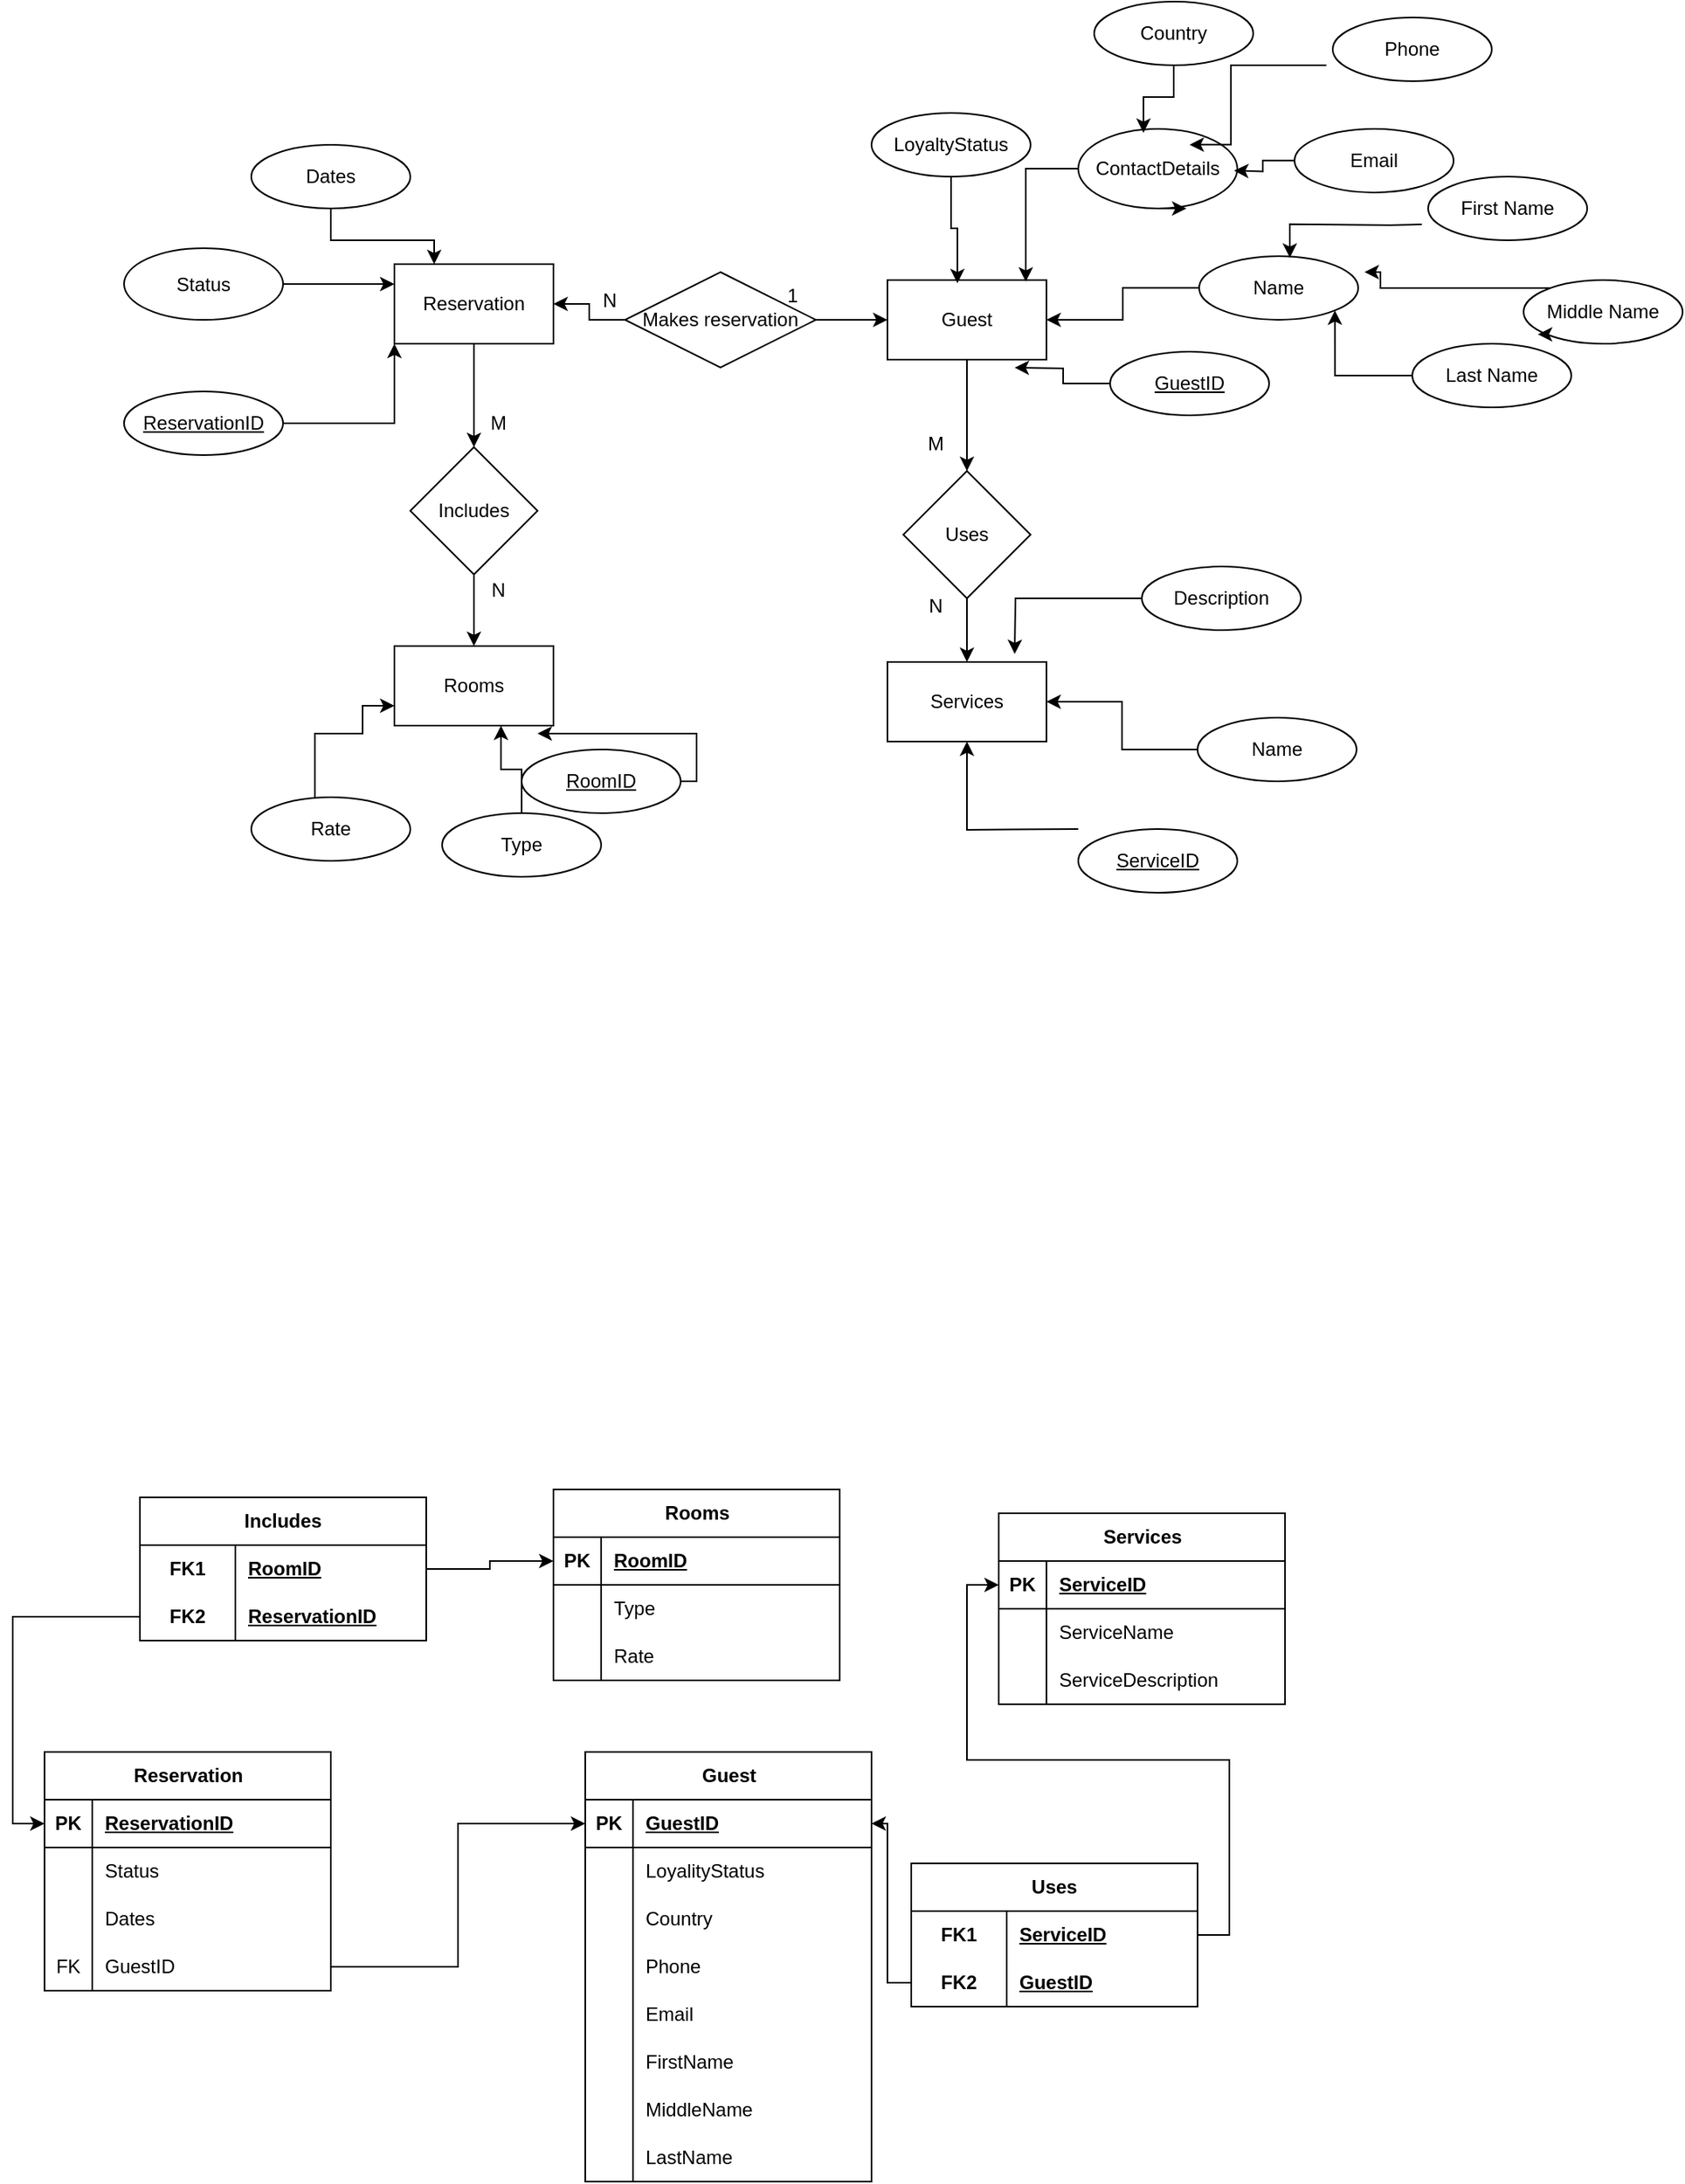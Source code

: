 <mxfile version="21.7.1" type="github">
  <diagram id="R2lEEEUBdFMjLlhIrx00" name="Page-1">
    <mxGraphModel dx="558" dy="496" grid="1" gridSize="10" guides="1" tooltips="1" connect="1" arrows="1" fold="1" page="0" pageScale="1" pageWidth="850" pageHeight="1100" math="0" shadow="0" extFonts="Permanent Marker^https://fonts.googleapis.com/css?family=Permanent+Marker">
      <root>
        <mxCell id="0" />
        <mxCell id="1" parent="0" />
        <mxCell id="gXxTrSOlqH6xNBDomZQk-94" value="" style="edgeStyle=orthogonalEdgeStyle;rounded=0;orthogonalLoop=1;jettySize=auto;html=1;" parent="1" source="gXxTrSOlqH6xNBDomZQk-76" target="gXxTrSOlqH6xNBDomZQk-93" edge="1">
          <mxGeometry relative="1" as="geometry" />
        </mxCell>
        <mxCell id="gXxTrSOlqH6xNBDomZQk-76" value="Reservation" style="whiteSpace=wrap;html=1;align=center;" parent="1" vertex="1">
          <mxGeometry x="550" y="685" width="100" height="50" as="geometry" />
        </mxCell>
        <mxCell id="gXxTrSOlqH6xNBDomZQk-77" value="Services" style="whiteSpace=wrap;html=1;align=center;" parent="1" vertex="1">
          <mxGeometry x="860" y="935" width="100" height="50" as="geometry" />
        </mxCell>
        <mxCell id="gXxTrSOlqH6xNBDomZQk-89" value="" style="edgeStyle=orthogonalEdgeStyle;rounded=0;orthogonalLoop=1;jettySize=auto;html=1;" parent="1" source="gXxTrSOlqH6xNBDomZQk-78" target="gXxTrSOlqH6xNBDomZQk-88" edge="1">
          <mxGeometry relative="1" as="geometry">
            <Array as="points">
              <mxPoint x="910" y="795" />
              <mxPoint x="910" y="795" />
            </Array>
          </mxGeometry>
        </mxCell>
        <mxCell id="gXxTrSOlqH6xNBDomZQk-78" value="Guest" style="whiteSpace=wrap;html=1;align=center;" parent="1" vertex="1">
          <mxGeometry x="860" y="695" width="100" height="50" as="geometry" />
        </mxCell>
        <mxCell id="gXxTrSOlqH6xNBDomZQk-79" value="Rooms" style="whiteSpace=wrap;html=1;align=center;" parent="1" vertex="1">
          <mxGeometry x="550" y="925" width="100" height="50" as="geometry" />
        </mxCell>
        <mxCell id="gXxTrSOlqH6xNBDomZQk-84" style="edgeStyle=orthogonalEdgeStyle;rounded=0;orthogonalLoop=1;jettySize=auto;html=1;entryX=1;entryY=0.5;entryDx=0;entryDy=0;" parent="1" source="gXxTrSOlqH6xNBDomZQk-81" target="gXxTrSOlqH6xNBDomZQk-76" edge="1">
          <mxGeometry relative="1" as="geometry" />
        </mxCell>
        <mxCell id="gXxTrSOlqH6xNBDomZQk-85" style="edgeStyle=orthogonalEdgeStyle;rounded=0;orthogonalLoop=1;jettySize=auto;html=1;" parent="1" source="gXxTrSOlqH6xNBDomZQk-81" target="gXxTrSOlqH6xNBDomZQk-78" edge="1">
          <mxGeometry relative="1" as="geometry" />
        </mxCell>
        <mxCell id="gXxTrSOlqH6xNBDomZQk-81" value="Makes reservation" style="shape=rhombus;perimeter=rhombusPerimeter;whiteSpace=wrap;html=1;align=center;" parent="1" vertex="1">
          <mxGeometry x="695" y="690" width="120" height="60" as="geometry" />
        </mxCell>
        <mxCell id="gXxTrSOlqH6xNBDomZQk-86" value="N" style="text;html=1;align=center;verticalAlign=middle;resizable=0;points=[];autosize=1;strokeColor=none;fillColor=none;" parent="1" vertex="1">
          <mxGeometry x="670" y="692.5" width="30" height="30" as="geometry" />
        </mxCell>
        <mxCell id="gXxTrSOlqH6xNBDomZQk-87" value="1" style="text;html=1;align=center;verticalAlign=middle;resizable=0;points=[];autosize=1;strokeColor=none;fillColor=none;" parent="1" vertex="1">
          <mxGeometry x="785" y="690" width="30" height="30" as="geometry" />
        </mxCell>
        <mxCell id="gXxTrSOlqH6xNBDomZQk-90" style="edgeStyle=orthogonalEdgeStyle;rounded=0;orthogonalLoop=1;jettySize=auto;html=1;entryX=0.5;entryY=0;entryDx=0;entryDy=0;" parent="1" source="gXxTrSOlqH6xNBDomZQk-88" target="gXxTrSOlqH6xNBDomZQk-77" edge="1">
          <mxGeometry relative="1" as="geometry" />
        </mxCell>
        <mxCell id="gXxTrSOlqH6xNBDomZQk-88" value="Uses" style="rhombus;whiteSpace=wrap;html=1;" parent="1" vertex="1">
          <mxGeometry x="870" y="815" width="80" height="80" as="geometry" />
        </mxCell>
        <mxCell id="gXxTrSOlqH6xNBDomZQk-91" value="M" style="text;html=1;align=center;verticalAlign=middle;resizable=0;points=[];autosize=1;strokeColor=none;fillColor=none;" parent="1" vertex="1">
          <mxGeometry x="875" y="783" width="30" height="30" as="geometry" />
        </mxCell>
        <mxCell id="gXxTrSOlqH6xNBDomZQk-92" value="N" style="text;html=1;align=center;verticalAlign=middle;resizable=0;points=[];autosize=1;strokeColor=none;fillColor=none;" parent="1" vertex="1">
          <mxGeometry x="875" y="885" width="30" height="30" as="geometry" />
        </mxCell>
        <mxCell id="gXxTrSOlqH6xNBDomZQk-95" value="" style="edgeStyle=orthogonalEdgeStyle;rounded=0;orthogonalLoop=1;jettySize=auto;html=1;" parent="1" source="gXxTrSOlqH6xNBDomZQk-93" target="gXxTrSOlqH6xNBDomZQk-79" edge="1">
          <mxGeometry relative="1" as="geometry" />
        </mxCell>
        <mxCell id="gXxTrSOlqH6xNBDomZQk-93" value="Includes" style="rhombus;whiteSpace=wrap;html=1;" parent="1" vertex="1">
          <mxGeometry x="560" y="800" width="80" height="80" as="geometry" />
        </mxCell>
        <mxCell id="gXxTrSOlqH6xNBDomZQk-96" value="M" style="text;html=1;align=center;verticalAlign=middle;resizable=0;points=[];autosize=1;strokeColor=none;fillColor=none;" parent="1" vertex="1">
          <mxGeometry x="600" y="770" width="30" height="30" as="geometry" />
        </mxCell>
        <mxCell id="gXxTrSOlqH6xNBDomZQk-97" value="N" style="text;html=1;align=center;verticalAlign=middle;resizable=0;points=[];autosize=1;strokeColor=none;fillColor=none;" parent="1" vertex="1">
          <mxGeometry x="600" y="875" width="30" height="30" as="geometry" />
        </mxCell>
        <mxCell id="gXxTrSOlqH6xNBDomZQk-100" style="edgeStyle=orthogonalEdgeStyle;rounded=0;orthogonalLoop=1;jettySize=auto;html=1;entryX=0;entryY=0.25;entryDx=0;entryDy=0;" parent="1" source="gXxTrSOlqH6xNBDomZQk-98" target="gXxTrSOlqH6xNBDomZQk-76" edge="1">
          <mxGeometry relative="1" as="geometry" />
        </mxCell>
        <mxCell id="gXxTrSOlqH6xNBDomZQk-98" value="Status" style="ellipse;whiteSpace=wrap;html=1;align=center;" parent="1" vertex="1">
          <mxGeometry x="380" y="675" width="100" height="45" as="geometry" />
        </mxCell>
        <mxCell id="gXxTrSOlqH6xNBDomZQk-101" style="edgeStyle=orthogonalEdgeStyle;rounded=0;orthogonalLoop=1;jettySize=auto;html=1;entryX=0.25;entryY=0;entryDx=0;entryDy=0;" parent="1" source="gXxTrSOlqH6xNBDomZQk-99" target="gXxTrSOlqH6xNBDomZQk-76" edge="1">
          <mxGeometry relative="1" as="geometry" />
        </mxCell>
        <mxCell id="gXxTrSOlqH6xNBDomZQk-99" value="Dates" style="ellipse;whiteSpace=wrap;html=1;align=center;" parent="1" vertex="1">
          <mxGeometry x="460" y="610" width="100" height="40" as="geometry" />
        </mxCell>
        <mxCell id="gXxTrSOlqH6xNBDomZQk-103" style="edgeStyle=orthogonalEdgeStyle;rounded=0;orthogonalLoop=1;jettySize=auto;html=1;entryX=0;entryY=1;entryDx=0;entryDy=0;" parent="1" source="gXxTrSOlqH6xNBDomZQk-102" target="gXxTrSOlqH6xNBDomZQk-76" edge="1">
          <mxGeometry relative="1" as="geometry" />
        </mxCell>
        <mxCell id="gXxTrSOlqH6xNBDomZQk-102" value="ReservationID" style="ellipse;whiteSpace=wrap;html=1;align=center;fontStyle=4;" parent="1" vertex="1">
          <mxGeometry x="380" y="765" width="100" height="40" as="geometry" />
        </mxCell>
        <mxCell id="gXxTrSOlqH6xNBDomZQk-107" style="edgeStyle=orthogonalEdgeStyle;rounded=0;orthogonalLoop=1;jettySize=auto;html=1;" parent="1" source="gXxTrSOlqH6xNBDomZQk-104" edge="1">
          <mxGeometry relative="1" as="geometry">
            <mxPoint x="940" y="930" as="targetPoint" />
          </mxGeometry>
        </mxCell>
        <mxCell id="gXxTrSOlqH6xNBDomZQk-104" value="Description" style="ellipse;whiteSpace=wrap;html=1;align=center;" parent="1" vertex="1">
          <mxGeometry x="1020" y="875" width="100" height="40" as="geometry" />
        </mxCell>
        <mxCell id="gXxTrSOlqH6xNBDomZQk-108" style="edgeStyle=orthogonalEdgeStyle;rounded=0;orthogonalLoop=1;jettySize=auto;html=1;entryX=1;entryY=0.5;entryDx=0;entryDy=0;" parent="1" source="gXxTrSOlqH6xNBDomZQk-105" target="gXxTrSOlqH6xNBDomZQk-77" edge="1">
          <mxGeometry relative="1" as="geometry" />
        </mxCell>
        <mxCell id="gXxTrSOlqH6xNBDomZQk-105" value="Name" style="ellipse;whiteSpace=wrap;html=1;align=center;" parent="1" vertex="1">
          <mxGeometry x="1055" y="970" width="100" height="40" as="geometry" />
        </mxCell>
        <mxCell id="gXxTrSOlqH6xNBDomZQk-109" style="edgeStyle=orthogonalEdgeStyle;rounded=0;orthogonalLoop=1;jettySize=auto;html=1;entryX=0.5;entryY=1;entryDx=0;entryDy=0;" parent="1" target="gXxTrSOlqH6xNBDomZQk-77" edge="1">
          <mxGeometry relative="1" as="geometry">
            <mxPoint x="980.0" y="1040" as="sourcePoint" />
          </mxGeometry>
        </mxCell>
        <mxCell id="gXxTrSOlqH6xNBDomZQk-106" value="ServiceID" style="ellipse;whiteSpace=wrap;html=1;align=center;fontStyle=4;" parent="1" vertex="1">
          <mxGeometry x="980" y="1040" width="100" height="40" as="geometry" />
        </mxCell>
        <mxCell id="gXxTrSOlqH6xNBDomZQk-127" style="edgeStyle=orthogonalEdgeStyle;rounded=0;orthogonalLoop=1;jettySize=auto;html=1;entryX=0.87;entryY=0.02;entryDx=0;entryDy=0;entryPerimeter=0;" parent="1" source="gXxTrSOlqH6xNBDomZQk-110" target="gXxTrSOlqH6xNBDomZQk-78" edge="1">
          <mxGeometry relative="1" as="geometry" />
        </mxCell>
        <mxCell id="gXxTrSOlqH6xNBDomZQk-110" value="ContactDetails" style="ellipse;whiteSpace=wrap;html=1;align=center;" parent="1" vertex="1">
          <mxGeometry x="980" y="600" width="100" height="50" as="geometry" />
        </mxCell>
        <mxCell id="gXxTrSOlqH6xNBDomZQk-130" style="edgeStyle=orthogonalEdgeStyle;rounded=0;orthogonalLoop=1;jettySize=auto;html=1;entryX=1;entryY=0.5;entryDx=0;entryDy=0;" parent="1" source="gXxTrSOlqH6xNBDomZQk-111" target="gXxTrSOlqH6xNBDomZQk-78" edge="1">
          <mxGeometry relative="1" as="geometry" />
        </mxCell>
        <mxCell id="gXxTrSOlqH6xNBDomZQk-111" value="Name" style="ellipse;whiteSpace=wrap;html=1;align=center;" parent="1" vertex="1">
          <mxGeometry x="1056" y="679.94" width="100" height="40" as="geometry" />
        </mxCell>
        <mxCell id="gXxTrSOlqH6xNBDomZQk-128" style="edgeStyle=orthogonalEdgeStyle;rounded=0;orthogonalLoop=1;jettySize=auto;html=1;entryX=0.44;entryY=0.04;entryDx=0;entryDy=0;entryPerimeter=0;" parent="1" source="gXxTrSOlqH6xNBDomZQk-112" target="gXxTrSOlqH6xNBDomZQk-78" edge="1">
          <mxGeometry relative="1" as="geometry" />
        </mxCell>
        <mxCell id="gXxTrSOlqH6xNBDomZQk-112" value="LoyaltyStatus" style="ellipse;whiteSpace=wrap;html=1;align=center;" parent="1" vertex="1">
          <mxGeometry x="850" y="590" width="100" height="40" as="geometry" />
        </mxCell>
        <mxCell id="gXxTrSOlqH6xNBDomZQk-129" style="edgeStyle=orthogonalEdgeStyle;rounded=0;orthogonalLoop=1;jettySize=auto;html=1;" parent="1" source="gXxTrSOlqH6xNBDomZQk-113" edge="1">
          <mxGeometry relative="1" as="geometry">
            <mxPoint x="940" y="750" as="targetPoint" />
          </mxGeometry>
        </mxCell>
        <mxCell id="gXxTrSOlqH6xNBDomZQk-113" value="GuestID" style="ellipse;whiteSpace=wrap;html=1;align=center;fontStyle=4;" parent="1" vertex="1">
          <mxGeometry x="1000" y="740" width="100" height="40" as="geometry" />
        </mxCell>
        <mxCell id="gXxTrSOlqH6xNBDomZQk-120" style="edgeStyle=orthogonalEdgeStyle;rounded=0;orthogonalLoop=1;jettySize=auto;html=1;entryX=1;entryY=1;entryDx=0;entryDy=0;" parent="1" source="gXxTrSOlqH6xNBDomZQk-114" target="gXxTrSOlqH6xNBDomZQk-111" edge="1">
          <mxGeometry relative="1" as="geometry" />
        </mxCell>
        <mxCell id="gXxTrSOlqH6xNBDomZQk-114" value="Last Name" style="ellipse;whiteSpace=wrap;html=1;align=center;" parent="1" vertex="1">
          <mxGeometry x="1190" y="735" width="100" height="40" as="geometry" />
        </mxCell>
        <mxCell id="gXxTrSOlqH6xNBDomZQk-119" style="edgeStyle=orthogonalEdgeStyle;rounded=0;orthogonalLoop=1;jettySize=auto;html=1;" parent="1" source="gXxTrSOlqH6xNBDomZQk-115" edge="1">
          <mxGeometry relative="1" as="geometry">
            <mxPoint x="1160" y="690" as="targetPoint" />
            <Array as="points">
              <mxPoint x="1240" y="700" />
              <mxPoint x="1170" y="700" />
              <mxPoint x="1170" y="691" />
            </Array>
          </mxGeometry>
        </mxCell>
        <mxCell id="gXxTrSOlqH6xNBDomZQk-115" value="Middle Name" style="ellipse;whiteSpace=wrap;html=1;align=center;" parent="1" vertex="1">
          <mxGeometry x="1260" y="695" width="100" height="40" as="geometry" />
        </mxCell>
        <mxCell id="gXxTrSOlqH6xNBDomZQk-117" style="edgeStyle=orthogonalEdgeStyle;rounded=0;orthogonalLoop=1;jettySize=auto;html=1;entryX=0.57;entryY=0.025;entryDx=0;entryDy=0;entryPerimeter=0;" parent="1" target="gXxTrSOlqH6xNBDomZQk-111" edge="1">
          <mxGeometry relative="1" as="geometry">
            <mxPoint x="1196.0" y="659.999" as="sourcePoint" />
          </mxGeometry>
        </mxCell>
        <mxCell id="gXxTrSOlqH6xNBDomZQk-116" value="First Name" style="ellipse;whiteSpace=wrap;html=1;align=center;" parent="1" vertex="1">
          <mxGeometry x="1200" y="630" width="100" height="40" as="geometry" />
        </mxCell>
        <mxCell id="gXxTrSOlqH6xNBDomZQk-118" style="edgeStyle=orthogonalEdgeStyle;rounded=0;orthogonalLoop=1;jettySize=auto;html=1;exitX=0;exitY=1;exitDx=0;exitDy=0;entryX=0.09;entryY=0.875;entryDx=0;entryDy=0;entryPerimeter=0;" parent="1" source="gXxTrSOlqH6xNBDomZQk-115" target="gXxTrSOlqH6xNBDomZQk-115" edge="1">
          <mxGeometry relative="1" as="geometry" />
        </mxCell>
        <mxCell id="gXxTrSOlqH6xNBDomZQk-125" style="edgeStyle=orthogonalEdgeStyle;rounded=0;orthogonalLoop=1;jettySize=auto;html=1;entryX=1.02;entryY=0.325;entryDx=0;entryDy=0;entryPerimeter=0;" parent="1" source="gXxTrSOlqH6xNBDomZQk-121" edge="1">
          <mxGeometry relative="1" as="geometry">
            <mxPoint x="1078.0" y="626.19" as="targetPoint" />
          </mxGeometry>
        </mxCell>
        <mxCell id="gXxTrSOlqH6xNBDomZQk-121" value="Email" style="ellipse;whiteSpace=wrap;html=1;align=center;" parent="1" vertex="1">
          <mxGeometry x="1116" y="599.94" width="100" height="40" as="geometry" />
        </mxCell>
        <mxCell id="gXxTrSOlqH6xNBDomZQk-124" style="edgeStyle=orthogonalEdgeStyle;rounded=0;orthogonalLoop=1;jettySize=auto;html=1;entryX=0.41;entryY=0.05;entryDx=0;entryDy=0;entryPerimeter=0;" parent="1" source="gXxTrSOlqH6xNBDomZQk-122" target="gXxTrSOlqH6xNBDomZQk-110" edge="1">
          <mxGeometry relative="1" as="geometry" />
        </mxCell>
        <mxCell id="gXxTrSOlqH6xNBDomZQk-122" value="Country" style="ellipse;whiteSpace=wrap;html=1;align=center;" parent="1" vertex="1">
          <mxGeometry x="990" y="520" width="100" height="40" as="geometry" />
        </mxCell>
        <mxCell id="gXxTrSOlqH6xNBDomZQk-126" style="edgeStyle=orthogonalEdgeStyle;rounded=0;orthogonalLoop=1;jettySize=auto;html=1;entryX=0.74;entryY=0;entryDx=0;entryDy=0;entryPerimeter=0;" parent="1" edge="1">
          <mxGeometry relative="1" as="geometry">
            <mxPoint x="1136.0" y="559.999" as="sourcePoint" />
            <mxPoint x="1050" y="609.94" as="targetPoint" />
            <Array as="points">
              <mxPoint x="1076" y="559.94" />
              <mxPoint x="1076" y="609.94" />
            </Array>
          </mxGeometry>
        </mxCell>
        <mxCell id="gXxTrSOlqH6xNBDomZQk-123" value="Phone" style="ellipse;whiteSpace=wrap;html=1;align=center;" parent="1" vertex="1">
          <mxGeometry x="1140" y="530" width="100" height="40" as="geometry" />
        </mxCell>
        <mxCell id="gXxTrSOlqH6xNBDomZQk-132" style="edgeStyle=orthogonalEdgeStyle;rounded=0;orthogonalLoop=1;jettySize=auto;html=1;exitX=0.5;exitY=1;exitDx=0;exitDy=0;entryX=0.68;entryY=1;entryDx=0;entryDy=0;entryPerimeter=0;" parent="1" source="gXxTrSOlqH6xNBDomZQk-110" target="gXxTrSOlqH6xNBDomZQk-110" edge="1">
          <mxGeometry relative="1" as="geometry" />
        </mxCell>
        <mxCell id="gXxTrSOlqH6xNBDomZQk-137" style="edgeStyle=orthogonalEdgeStyle;rounded=0;orthogonalLoop=1;jettySize=auto;html=1;entryX=0.67;entryY=1;entryDx=0;entryDy=0;entryPerimeter=0;" parent="1" source="gXxTrSOlqH6xNBDomZQk-133" target="gXxTrSOlqH6xNBDomZQk-79" edge="1">
          <mxGeometry relative="1" as="geometry" />
        </mxCell>
        <mxCell id="gXxTrSOlqH6xNBDomZQk-133" value="Type" style="ellipse;whiteSpace=wrap;html=1;align=center;" parent="1" vertex="1">
          <mxGeometry x="580" y="1030" width="100" height="40" as="geometry" />
        </mxCell>
        <mxCell id="gXxTrSOlqH6xNBDomZQk-138" style="edgeStyle=orthogonalEdgeStyle;rounded=0;orthogonalLoop=1;jettySize=auto;html=1;entryX=0;entryY=0.75;entryDx=0;entryDy=0;" parent="1" source="gXxTrSOlqH6xNBDomZQk-134" target="gXxTrSOlqH6xNBDomZQk-79" edge="1">
          <mxGeometry relative="1" as="geometry">
            <Array as="points">
              <mxPoint x="500" y="980" />
              <mxPoint x="530" y="980" />
              <mxPoint x="530" y="963" />
            </Array>
          </mxGeometry>
        </mxCell>
        <mxCell id="gXxTrSOlqH6xNBDomZQk-134" value="Rate" style="ellipse;whiteSpace=wrap;html=1;align=center;" parent="1" vertex="1">
          <mxGeometry x="460" y="1020" width="100" height="40" as="geometry" />
        </mxCell>
        <mxCell id="gXxTrSOlqH6xNBDomZQk-136" style="edgeStyle=orthogonalEdgeStyle;rounded=0;orthogonalLoop=1;jettySize=auto;html=1;entryX=0.9;entryY=1.1;entryDx=0;entryDy=0;entryPerimeter=0;" parent="1" source="gXxTrSOlqH6xNBDomZQk-135" target="gXxTrSOlqH6xNBDomZQk-79" edge="1">
          <mxGeometry relative="1" as="geometry">
            <Array as="points">
              <mxPoint x="740" y="980" />
            </Array>
          </mxGeometry>
        </mxCell>
        <mxCell id="gXxTrSOlqH6xNBDomZQk-135" value="RoomID" style="ellipse;whiteSpace=wrap;html=1;align=center;fontStyle=4;" parent="1" vertex="1">
          <mxGeometry x="630" y="990" width="100" height="40" as="geometry" />
        </mxCell>
        <mxCell id="-_Wv3x6lIX4xmRVzQLZG-1" value="Reservation" style="shape=table;startSize=30;container=1;collapsible=1;childLayout=tableLayout;fixedRows=1;rowLines=0;fontStyle=1;align=center;resizeLast=1;html=1;" vertex="1" parent="1">
          <mxGeometry x="330" y="1620" width="180" height="150" as="geometry" />
        </mxCell>
        <mxCell id="-_Wv3x6lIX4xmRVzQLZG-2" value="" style="shape=tableRow;horizontal=0;startSize=0;swimlaneHead=0;swimlaneBody=0;fillColor=none;collapsible=0;dropTarget=0;points=[[0,0.5],[1,0.5]];portConstraint=eastwest;top=0;left=0;right=0;bottom=1;" vertex="1" parent="-_Wv3x6lIX4xmRVzQLZG-1">
          <mxGeometry y="30" width="180" height="30" as="geometry" />
        </mxCell>
        <mxCell id="-_Wv3x6lIX4xmRVzQLZG-3" value="PK" style="shape=partialRectangle;connectable=0;fillColor=none;top=0;left=0;bottom=0;right=0;fontStyle=1;overflow=hidden;whiteSpace=wrap;html=1;" vertex="1" parent="-_Wv3x6lIX4xmRVzQLZG-2">
          <mxGeometry width="30" height="30" as="geometry">
            <mxRectangle width="30" height="30" as="alternateBounds" />
          </mxGeometry>
        </mxCell>
        <mxCell id="-_Wv3x6lIX4xmRVzQLZG-4" value="ReservationID" style="shape=partialRectangle;connectable=0;fillColor=none;top=0;left=0;bottom=0;right=0;align=left;spacingLeft=6;fontStyle=5;overflow=hidden;whiteSpace=wrap;html=1;" vertex="1" parent="-_Wv3x6lIX4xmRVzQLZG-2">
          <mxGeometry x="30" width="150" height="30" as="geometry">
            <mxRectangle width="150" height="30" as="alternateBounds" />
          </mxGeometry>
        </mxCell>
        <mxCell id="-_Wv3x6lIX4xmRVzQLZG-5" value="" style="shape=tableRow;horizontal=0;startSize=0;swimlaneHead=0;swimlaneBody=0;fillColor=none;collapsible=0;dropTarget=0;points=[[0,0.5],[1,0.5]];portConstraint=eastwest;top=0;left=0;right=0;bottom=0;" vertex="1" parent="-_Wv3x6lIX4xmRVzQLZG-1">
          <mxGeometry y="60" width="180" height="30" as="geometry" />
        </mxCell>
        <mxCell id="-_Wv3x6lIX4xmRVzQLZG-6" value="" style="shape=partialRectangle;connectable=0;fillColor=none;top=0;left=0;bottom=0;right=0;editable=1;overflow=hidden;whiteSpace=wrap;html=1;" vertex="1" parent="-_Wv3x6lIX4xmRVzQLZG-5">
          <mxGeometry width="30" height="30" as="geometry">
            <mxRectangle width="30" height="30" as="alternateBounds" />
          </mxGeometry>
        </mxCell>
        <mxCell id="-_Wv3x6lIX4xmRVzQLZG-7" value="Status" style="shape=partialRectangle;connectable=0;fillColor=none;top=0;left=0;bottom=0;right=0;align=left;spacingLeft=6;overflow=hidden;whiteSpace=wrap;html=1;" vertex="1" parent="-_Wv3x6lIX4xmRVzQLZG-5">
          <mxGeometry x="30" width="150" height="30" as="geometry">
            <mxRectangle width="150" height="30" as="alternateBounds" />
          </mxGeometry>
        </mxCell>
        <mxCell id="-_Wv3x6lIX4xmRVzQLZG-8" value="" style="shape=tableRow;horizontal=0;startSize=0;swimlaneHead=0;swimlaneBody=0;fillColor=none;collapsible=0;dropTarget=0;points=[[0,0.5],[1,0.5]];portConstraint=eastwest;top=0;left=0;right=0;bottom=0;" vertex="1" parent="-_Wv3x6lIX4xmRVzQLZG-1">
          <mxGeometry y="90" width="180" height="30" as="geometry" />
        </mxCell>
        <mxCell id="-_Wv3x6lIX4xmRVzQLZG-9" value="" style="shape=partialRectangle;connectable=0;fillColor=none;top=0;left=0;bottom=0;right=0;editable=1;overflow=hidden;whiteSpace=wrap;html=1;" vertex="1" parent="-_Wv3x6lIX4xmRVzQLZG-8">
          <mxGeometry width="30" height="30" as="geometry">
            <mxRectangle width="30" height="30" as="alternateBounds" />
          </mxGeometry>
        </mxCell>
        <mxCell id="-_Wv3x6lIX4xmRVzQLZG-10" value="Dates" style="shape=partialRectangle;connectable=0;fillColor=none;top=0;left=0;bottom=0;right=0;align=left;spacingLeft=6;overflow=hidden;whiteSpace=wrap;html=1;" vertex="1" parent="-_Wv3x6lIX4xmRVzQLZG-8">
          <mxGeometry x="30" width="150" height="30" as="geometry">
            <mxRectangle width="150" height="30" as="alternateBounds" />
          </mxGeometry>
        </mxCell>
        <mxCell id="-_Wv3x6lIX4xmRVzQLZG-91" value="" style="shape=tableRow;horizontal=0;startSize=0;swimlaneHead=0;swimlaneBody=0;fillColor=none;collapsible=0;dropTarget=0;points=[[0,0.5],[1,0.5]];portConstraint=eastwest;top=0;left=0;right=0;bottom=0;" vertex="1" parent="-_Wv3x6lIX4xmRVzQLZG-1">
          <mxGeometry y="120" width="180" height="30" as="geometry" />
        </mxCell>
        <mxCell id="-_Wv3x6lIX4xmRVzQLZG-92" value="FK" style="shape=partialRectangle;connectable=0;fillColor=none;top=0;left=0;bottom=0;right=0;editable=1;overflow=hidden;whiteSpace=wrap;html=1;" vertex="1" parent="-_Wv3x6lIX4xmRVzQLZG-91">
          <mxGeometry width="30" height="30" as="geometry">
            <mxRectangle width="30" height="30" as="alternateBounds" />
          </mxGeometry>
        </mxCell>
        <mxCell id="-_Wv3x6lIX4xmRVzQLZG-93" value="GuestID" style="shape=partialRectangle;connectable=0;fillColor=none;top=0;left=0;bottom=0;right=0;align=left;spacingLeft=6;overflow=hidden;whiteSpace=wrap;html=1;" vertex="1" parent="-_Wv3x6lIX4xmRVzQLZG-91">
          <mxGeometry x="30" width="150" height="30" as="geometry">
            <mxRectangle width="150" height="30" as="alternateBounds" />
          </mxGeometry>
        </mxCell>
        <mxCell id="-_Wv3x6lIX4xmRVzQLZG-14" value="Rooms" style="shape=table;startSize=30;container=1;collapsible=1;childLayout=tableLayout;fixedRows=1;rowLines=0;fontStyle=1;align=center;resizeLast=1;html=1;" vertex="1" parent="1">
          <mxGeometry x="650" y="1455" width="180" height="120" as="geometry" />
        </mxCell>
        <mxCell id="-_Wv3x6lIX4xmRVzQLZG-15" value="" style="shape=tableRow;horizontal=0;startSize=0;swimlaneHead=0;swimlaneBody=0;fillColor=none;collapsible=0;dropTarget=0;points=[[0,0.5],[1,0.5]];portConstraint=eastwest;top=0;left=0;right=0;bottom=1;" vertex="1" parent="-_Wv3x6lIX4xmRVzQLZG-14">
          <mxGeometry y="30" width="180" height="30" as="geometry" />
        </mxCell>
        <mxCell id="-_Wv3x6lIX4xmRVzQLZG-16" value="PK" style="shape=partialRectangle;connectable=0;fillColor=none;top=0;left=0;bottom=0;right=0;fontStyle=1;overflow=hidden;whiteSpace=wrap;html=1;" vertex="1" parent="-_Wv3x6lIX4xmRVzQLZG-15">
          <mxGeometry width="30" height="30" as="geometry">
            <mxRectangle width="30" height="30" as="alternateBounds" />
          </mxGeometry>
        </mxCell>
        <mxCell id="-_Wv3x6lIX4xmRVzQLZG-17" value="RoomID" style="shape=partialRectangle;connectable=0;fillColor=none;top=0;left=0;bottom=0;right=0;align=left;spacingLeft=6;fontStyle=5;overflow=hidden;whiteSpace=wrap;html=1;" vertex="1" parent="-_Wv3x6lIX4xmRVzQLZG-15">
          <mxGeometry x="30" width="150" height="30" as="geometry">
            <mxRectangle width="150" height="30" as="alternateBounds" />
          </mxGeometry>
        </mxCell>
        <mxCell id="-_Wv3x6lIX4xmRVzQLZG-18" value="" style="shape=tableRow;horizontal=0;startSize=0;swimlaneHead=0;swimlaneBody=0;fillColor=none;collapsible=0;dropTarget=0;points=[[0,0.5],[1,0.5]];portConstraint=eastwest;top=0;left=0;right=0;bottom=0;" vertex="1" parent="-_Wv3x6lIX4xmRVzQLZG-14">
          <mxGeometry y="60" width="180" height="30" as="geometry" />
        </mxCell>
        <mxCell id="-_Wv3x6lIX4xmRVzQLZG-19" value="" style="shape=partialRectangle;connectable=0;fillColor=none;top=0;left=0;bottom=0;right=0;editable=1;overflow=hidden;whiteSpace=wrap;html=1;" vertex="1" parent="-_Wv3x6lIX4xmRVzQLZG-18">
          <mxGeometry width="30" height="30" as="geometry">
            <mxRectangle width="30" height="30" as="alternateBounds" />
          </mxGeometry>
        </mxCell>
        <mxCell id="-_Wv3x6lIX4xmRVzQLZG-20" value="Type" style="shape=partialRectangle;connectable=0;fillColor=none;top=0;left=0;bottom=0;right=0;align=left;spacingLeft=6;overflow=hidden;whiteSpace=wrap;html=1;" vertex="1" parent="-_Wv3x6lIX4xmRVzQLZG-18">
          <mxGeometry x="30" width="150" height="30" as="geometry">
            <mxRectangle width="150" height="30" as="alternateBounds" />
          </mxGeometry>
        </mxCell>
        <mxCell id="-_Wv3x6lIX4xmRVzQLZG-21" value="" style="shape=tableRow;horizontal=0;startSize=0;swimlaneHead=0;swimlaneBody=0;fillColor=none;collapsible=0;dropTarget=0;points=[[0,0.5],[1,0.5]];portConstraint=eastwest;top=0;left=0;right=0;bottom=0;" vertex="1" parent="-_Wv3x6lIX4xmRVzQLZG-14">
          <mxGeometry y="90" width="180" height="30" as="geometry" />
        </mxCell>
        <mxCell id="-_Wv3x6lIX4xmRVzQLZG-22" value="" style="shape=partialRectangle;connectable=0;fillColor=none;top=0;left=0;bottom=0;right=0;editable=1;overflow=hidden;whiteSpace=wrap;html=1;" vertex="1" parent="-_Wv3x6lIX4xmRVzQLZG-21">
          <mxGeometry width="30" height="30" as="geometry">
            <mxRectangle width="30" height="30" as="alternateBounds" />
          </mxGeometry>
        </mxCell>
        <mxCell id="-_Wv3x6lIX4xmRVzQLZG-23" value="Rate" style="shape=partialRectangle;connectable=0;fillColor=none;top=0;left=0;bottom=0;right=0;align=left;spacingLeft=6;overflow=hidden;whiteSpace=wrap;html=1;" vertex="1" parent="-_Wv3x6lIX4xmRVzQLZG-21">
          <mxGeometry x="30" width="150" height="30" as="geometry">
            <mxRectangle width="150" height="30" as="alternateBounds" />
          </mxGeometry>
        </mxCell>
        <mxCell id="-_Wv3x6lIX4xmRVzQLZG-27" value="Guest" style="shape=table;startSize=30;container=1;collapsible=1;childLayout=tableLayout;fixedRows=1;rowLines=0;fontStyle=1;align=center;resizeLast=1;html=1;" vertex="1" parent="1">
          <mxGeometry x="670" y="1620" width="180" height="270" as="geometry" />
        </mxCell>
        <mxCell id="-_Wv3x6lIX4xmRVzQLZG-28" value="" style="shape=tableRow;horizontal=0;startSize=0;swimlaneHead=0;swimlaneBody=0;fillColor=none;collapsible=0;dropTarget=0;points=[[0,0.5],[1,0.5]];portConstraint=eastwest;top=0;left=0;right=0;bottom=1;" vertex="1" parent="-_Wv3x6lIX4xmRVzQLZG-27">
          <mxGeometry y="30" width="180" height="30" as="geometry" />
        </mxCell>
        <mxCell id="-_Wv3x6lIX4xmRVzQLZG-29" value="PK" style="shape=partialRectangle;connectable=0;fillColor=none;top=0;left=0;bottom=0;right=0;fontStyle=1;overflow=hidden;whiteSpace=wrap;html=1;" vertex="1" parent="-_Wv3x6lIX4xmRVzQLZG-28">
          <mxGeometry width="30" height="30" as="geometry">
            <mxRectangle width="30" height="30" as="alternateBounds" />
          </mxGeometry>
        </mxCell>
        <mxCell id="-_Wv3x6lIX4xmRVzQLZG-30" value="GuestID" style="shape=partialRectangle;connectable=0;fillColor=none;top=0;left=0;bottom=0;right=0;align=left;spacingLeft=6;fontStyle=5;overflow=hidden;whiteSpace=wrap;html=1;" vertex="1" parent="-_Wv3x6lIX4xmRVzQLZG-28">
          <mxGeometry x="30" width="150" height="30" as="geometry">
            <mxRectangle width="150" height="30" as="alternateBounds" />
          </mxGeometry>
        </mxCell>
        <mxCell id="-_Wv3x6lIX4xmRVzQLZG-31" value="" style="shape=tableRow;horizontal=0;startSize=0;swimlaneHead=0;swimlaneBody=0;fillColor=none;collapsible=0;dropTarget=0;points=[[0,0.5],[1,0.5]];portConstraint=eastwest;top=0;left=0;right=0;bottom=0;" vertex="1" parent="-_Wv3x6lIX4xmRVzQLZG-27">
          <mxGeometry y="60" width="180" height="30" as="geometry" />
        </mxCell>
        <mxCell id="-_Wv3x6lIX4xmRVzQLZG-32" value="" style="shape=partialRectangle;connectable=0;fillColor=none;top=0;left=0;bottom=0;right=0;editable=1;overflow=hidden;whiteSpace=wrap;html=1;" vertex="1" parent="-_Wv3x6lIX4xmRVzQLZG-31">
          <mxGeometry width="30" height="30" as="geometry">
            <mxRectangle width="30" height="30" as="alternateBounds" />
          </mxGeometry>
        </mxCell>
        <mxCell id="-_Wv3x6lIX4xmRVzQLZG-33" value="LoyalityStatus" style="shape=partialRectangle;connectable=0;fillColor=none;top=0;left=0;bottom=0;right=0;align=left;spacingLeft=6;overflow=hidden;whiteSpace=wrap;html=1;" vertex="1" parent="-_Wv3x6lIX4xmRVzQLZG-31">
          <mxGeometry x="30" width="150" height="30" as="geometry">
            <mxRectangle width="150" height="30" as="alternateBounds" />
          </mxGeometry>
        </mxCell>
        <mxCell id="-_Wv3x6lIX4xmRVzQLZG-34" value="" style="shape=tableRow;horizontal=0;startSize=0;swimlaneHead=0;swimlaneBody=0;fillColor=none;collapsible=0;dropTarget=0;points=[[0,0.5],[1,0.5]];portConstraint=eastwest;top=0;left=0;right=0;bottom=0;" vertex="1" parent="-_Wv3x6lIX4xmRVzQLZG-27">
          <mxGeometry y="90" width="180" height="30" as="geometry" />
        </mxCell>
        <mxCell id="-_Wv3x6lIX4xmRVzQLZG-35" value="" style="shape=partialRectangle;connectable=0;fillColor=none;top=0;left=0;bottom=0;right=0;editable=1;overflow=hidden;whiteSpace=wrap;html=1;" vertex="1" parent="-_Wv3x6lIX4xmRVzQLZG-34">
          <mxGeometry width="30" height="30" as="geometry">
            <mxRectangle width="30" height="30" as="alternateBounds" />
          </mxGeometry>
        </mxCell>
        <mxCell id="-_Wv3x6lIX4xmRVzQLZG-36" value="Country" style="shape=partialRectangle;connectable=0;fillColor=none;top=0;left=0;bottom=0;right=0;align=left;spacingLeft=6;overflow=hidden;whiteSpace=wrap;html=1;" vertex="1" parent="-_Wv3x6lIX4xmRVzQLZG-34">
          <mxGeometry x="30" width="150" height="30" as="geometry">
            <mxRectangle width="150" height="30" as="alternateBounds" />
          </mxGeometry>
        </mxCell>
        <mxCell id="-_Wv3x6lIX4xmRVzQLZG-37" value="" style="shape=tableRow;horizontal=0;startSize=0;swimlaneHead=0;swimlaneBody=0;fillColor=none;collapsible=0;dropTarget=0;points=[[0,0.5],[1,0.5]];portConstraint=eastwest;top=0;left=0;right=0;bottom=0;" vertex="1" parent="-_Wv3x6lIX4xmRVzQLZG-27">
          <mxGeometry y="120" width="180" height="30" as="geometry" />
        </mxCell>
        <mxCell id="-_Wv3x6lIX4xmRVzQLZG-38" value="" style="shape=partialRectangle;connectable=0;fillColor=none;top=0;left=0;bottom=0;right=0;editable=1;overflow=hidden;whiteSpace=wrap;html=1;" vertex="1" parent="-_Wv3x6lIX4xmRVzQLZG-37">
          <mxGeometry width="30" height="30" as="geometry">
            <mxRectangle width="30" height="30" as="alternateBounds" />
          </mxGeometry>
        </mxCell>
        <mxCell id="-_Wv3x6lIX4xmRVzQLZG-39" value="Phone" style="shape=partialRectangle;connectable=0;fillColor=none;top=0;left=0;bottom=0;right=0;align=left;spacingLeft=6;overflow=hidden;whiteSpace=wrap;html=1;" vertex="1" parent="-_Wv3x6lIX4xmRVzQLZG-37">
          <mxGeometry x="30" width="150" height="30" as="geometry">
            <mxRectangle width="150" height="30" as="alternateBounds" />
          </mxGeometry>
        </mxCell>
        <mxCell id="-_Wv3x6lIX4xmRVzQLZG-40" value="" style="shape=tableRow;horizontal=0;startSize=0;swimlaneHead=0;swimlaneBody=0;fillColor=none;collapsible=0;dropTarget=0;points=[[0,0.5],[1,0.5]];portConstraint=eastwest;top=0;left=0;right=0;bottom=0;" vertex="1" parent="-_Wv3x6lIX4xmRVzQLZG-27">
          <mxGeometry y="150" width="180" height="30" as="geometry" />
        </mxCell>
        <mxCell id="-_Wv3x6lIX4xmRVzQLZG-41" value="" style="shape=partialRectangle;connectable=0;fillColor=none;top=0;left=0;bottom=0;right=0;editable=1;overflow=hidden;whiteSpace=wrap;html=1;" vertex="1" parent="-_Wv3x6lIX4xmRVzQLZG-40">
          <mxGeometry width="30" height="30" as="geometry">
            <mxRectangle width="30" height="30" as="alternateBounds" />
          </mxGeometry>
        </mxCell>
        <mxCell id="-_Wv3x6lIX4xmRVzQLZG-42" value="Email" style="shape=partialRectangle;connectable=0;fillColor=none;top=0;left=0;bottom=0;right=0;align=left;spacingLeft=6;overflow=hidden;whiteSpace=wrap;html=1;" vertex="1" parent="-_Wv3x6lIX4xmRVzQLZG-40">
          <mxGeometry x="30" width="150" height="30" as="geometry">
            <mxRectangle width="150" height="30" as="alternateBounds" />
          </mxGeometry>
        </mxCell>
        <mxCell id="-_Wv3x6lIX4xmRVzQLZG-43" value="" style="shape=tableRow;horizontal=0;startSize=0;swimlaneHead=0;swimlaneBody=0;fillColor=none;collapsible=0;dropTarget=0;points=[[0,0.5],[1,0.5]];portConstraint=eastwest;top=0;left=0;right=0;bottom=0;" vertex="1" parent="-_Wv3x6lIX4xmRVzQLZG-27">
          <mxGeometry y="180" width="180" height="30" as="geometry" />
        </mxCell>
        <mxCell id="-_Wv3x6lIX4xmRVzQLZG-44" value="" style="shape=partialRectangle;connectable=0;fillColor=none;top=0;left=0;bottom=0;right=0;editable=1;overflow=hidden;whiteSpace=wrap;html=1;" vertex="1" parent="-_Wv3x6lIX4xmRVzQLZG-43">
          <mxGeometry width="30" height="30" as="geometry">
            <mxRectangle width="30" height="30" as="alternateBounds" />
          </mxGeometry>
        </mxCell>
        <mxCell id="-_Wv3x6lIX4xmRVzQLZG-45" value="FirstName" style="shape=partialRectangle;connectable=0;fillColor=none;top=0;left=0;bottom=0;right=0;align=left;spacingLeft=6;overflow=hidden;whiteSpace=wrap;html=1;" vertex="1" parent="-_Wv3x6lIX4xmRVzQLZG-43">
          <mxGeometry x="30" width="150" height="30" as="geometry">
            <mxRectangle width="150" height="30" as="alternateBounds" />
          </mxGeometry>
        </mxCell>
        <mxCell id="-_Wv3x6lIX4xmRVzQLZG-46" value="" style="shape=tableRow;horizontal=0;startSize=0;swimlaneHead=0;swimlaneBody=0;fillColor=none;collapsible=0;dropTarget=0;points=[[0,0.5],[1,0.5]];portConstraint=eastwest;top=0;left=0;right=0;bottom=0;" vertex="1" parent="-_Wv3x6lIX4xmRVzQLZG-27">
          <mxGeometry y="210" width="180" height="30" as="geometry" />
        </mxCell>
        <mxCell id="-_Wv3x6lIX4xmRVzQLZG-47" value="" style="shape=partialRectangle;connectable=0;fillColor=none;top=0;left=0;bottom=0;right=0;editable=1;overflow=hidden;whiteSpace=wrap;html=1;" vertex="1" parent="-_Wv3x6lIX4xmRVzQLZG-46">
          <mxGeometry width="30" height="30" as="geometry">
            <mxRectangle width="30" height="30" as="alternateBounds" />
          </mxGeometry>
        </mxCell>
        <mxCell id="-_Wv3x6lIX4xmRVzQLZG-48" value="MiddleName" style="shape=partialRectangle;connectable=0;fillColor=none;top=0;left=0;bottom=0;right=0;align=left;spacingLeft=6;overflow=hidden;whiteSpace=wrap;html=1;" vertex="1" parent="-_Wv3x6lIX4xmRVzQLZG-46">
          <mxGeometry x="30" width="150" height="30" as="geometry">
            <mxRectangle width="150" height="30" as="alternateBounds" />
          </mxGeometry>
        </mxCell>
        <mxCell id="-_Wv3x6lIX4xmRVzQLZG-49" value="" style="shape=tableRow;horizontal=0;startSize=0;swimlaneHead=0;swimlaneBody=0;fillColor=none;collapsible=0;dropTarget=0;points=[[0,0.5],[1,0.5]];portConstraint=eastwest;top=0;left=0;right=0;bottom=0;" vertex="1" parent="-_Wv3x6lIX4xmRVzQLZG-27">
          <mxGeometry y="240" width="180" height="30" as="geometry" />
        </mxCell>
        <mxCell id="-_Wv3x6lIX4xmRVzQLZG-50" value="" style="shape=partialRectangle;connectable=0;fillColor=none;top=0;left=0;bottom=0;right=0;editable=1;overflow=hidden;whiteSpace=wrap;html=1;" vertex="1" parent="-_Wv3x6lIX4xmRVzQLZG-49">
          <mxGeometry width="30" height="30" as="geometry">
            <mxRectangle width="30" height="30" as="alternateBounds" />
          </mxGeometry>
        </mxCell>
        <mxCell id="-_Wv3x6lIX4xmRVzQLZG-51" value="LastName" style="shape=partialRectangle;connectable=0;fillColor=none;top=0;left=0;bottom=0;right=0;align=left;spacingLeft=6;overflow=hidden;whiteSpace=wrap;html=1;" vertex="1" parent="-_Wv3x6lIX4xmRVzQLZG-49">
          <mxGeometry x="30" width="150" height="30" as="geometry">
            <mxRectangle width="150" height="30" as="alternateBounds" />
          </mxGeometry>
        </mxCell>
        <mxCell id="-_Wv3x6lIX4xmRVzQLZG-52" value="Services" style="shape=table;startSize=30;container=1;collapsible=1;childLayout=tableLayout;fixedRows=1;rowLines=0;fontStyle=1;align=center;resizeLast=1;html=1;" vertex="1" parent="1">
          <mxGeometry x="930" y="1470" width="180" height="120" as="geometry" />
        </mxCell>
        <mxCell id="-_Wv3x6lIX4xmRVzQLZG-53" value="" style="shape=tableRow;horizontal=0;startSize=0;swimlaneHead=0;swimlaneBody=0;fillColor=none;collapsible=0;dropTarget=0;points=[[0,0.5],[1,0.5]];portConstraint=eastwest;top=0;left=0;right=0;bottom=1;" vertex="1" parent="-_Wv3x6lIX4xmRVzQLZG-52">
          <mxGeometry y="30" width="180" height="30" as="geometry" />
        </mxCell>
        <mxCell id="-_Wv3x6lIX4xmRVzQLZG-54" value="PK" style="shape=partialRectangle;connectable=0;fillColor=none;top=0;left=0;bottom=0;right=0;fontStyle=1;overflow=hidden;whiteSpace=wrap;html=1;" vertex="1" parent="-_Wv3x6lIX4xmRVzQLZG-53">
          <mxGeometry width="30" height="30" as="geometry">
            <mxRectangle width="30" height="30" as="alternateBounds" />
          </mxGeometry>
        </mxCell>
        <mxCell id="-_Wv3x6lIX4xmRVzQLZG-55" value="ServiceID" style="shape=partialRectangle;connectable=0;fillColor=none;top=0;left=0;bottom=0;right=0;align=left;spacingLeft=6;fontStyle=5;overflow=hidden;whiteSpace=wrap;html=1;" vertex="1" parent="-_Wv3x6lIX4xmRVzQLZG-53">
          <mxGeometry x="30" width="150" height="30" as="geometry">
            <mxRectangle width="150" height="30" as="alternateBounds" />
          </mxGeometry>
        </mxCell>
        <mxCell id="-_Wv3x6lIX4xmRVzQLZG-56" value="" style="shape=tableRow;horizontal=0;startSize=0;swimlaneHead=0;swimlaneBody=0;fillColor=none;collapsible=0;dropTarget=0;points=[[0,0.5],[1,0.5]];portConstraint=eastwest;top=0;left=0;right=0;bottom=0;" vertex="1" parent="-_Wv3x6lIX4xmRVzQLZG-52">
          <mxGeometry y="60" width="180" height="30" as="geometry" />
        </mxCell>
        <mxCell id="-_Wv3x6lIX4xmRVzQLZG-57" value="" style="shape=partialRectangle;connectable=0;fillColor=none;top=0;left=0;bottom=0;right=0;editable=1;overflow=hidden;whiteSpace=wrap;html=1;" vertex="1" parent="-_Wv3x6lIX4xmRVzQLZG-56">
          <mxGeometry width="30" height="30" as="geometry">
            <mxRectangle width="30" height="30" as="alternateBounds" />
          </mxGeometry>
        </mxCell>
        <mxCell id="-_Wv3x6lIX4xmRVzQLZG-58" value="ServiceName" style="shape=partialRectangle;connectable=0;fillColor=none;top=0;left=0;bottom=0;right=0;align=left;spacingLeft=6;overflow=hidden;whiteSpace=wrap;html=1;" vertex="1" parent="-_Wv3x6lIX4xmRVzQLZG-56">
          <mxGeometry x="30" width="150" height="30" as="geometry">
            <mxRectangle width="150" height="30" as="alternateBounds" />
          </mxGeometry>
        </mxCell>
        <mxCell id="-_Wv3x6lIX4xmRVzQLZG-59" value="" style="shape=tableRow;horizontal=0;startSize=0;swimlaneHead=0;swimlaneBody=0;fillColor=none;collapsible=0;dropTarget=0;points=[[0,0.5],[1,0.5]];portConstraint=eastwest;top=0;left=0;right=0;bottom=0;" vertex="1" parent="-_Wv3x6lIX4xmRVzQLZG-52">
          <mxGeometry y="90" width="180" height="30" as="geometry" />
        </mxCell>
        <mxCell id="-_Wv3x6lIX4xmRVzQLZG-60" value="" style="shape=partialRectangle;connectable=0;fillColor=none;top=0;left=0;bottom=0;right=0;editable=1;overflow=hidden;whiteSpace=wrap;html=1;" vertex="1" parent="-_Wv3x6lIX4xmRVzQLZG-59">
          <mxGeometry width="30" height="30" as="geometry">
            <mxRectangle width="30" height="30" as="alternateBounds" />
          </mxGeometry>
        </mxCell>
        <mxCell id="-_Wv3x6lIX4xmRVzQLZG-61" value="ServiceDescription" style="shape=partialRectangle;connectable=0;fillColor=none;top=0;left=0;bottom=0;right=0;align=left;spacingLeft=6;overflow=hidden;whiteSpace=wrap;html=1;" vertex="1" parent="-_Wv3x6lIX4xmRVzQLZG-59">
          <mxGeometry x="30" width="150" height="30" as="geometry">
            <mxRectangle width="150" height="30" as="alternateBounds" />
          </mxGeometry>
        </mxCell>
        <mxCell id="-_Wv3x6lIX4xmRVzQLZG-65" value="Includes" style="shape=table;startSize=30;container=1;collapsible=1;childLayout=tableLayout;fixedRows=1;rowLines=0;fontStyle=1;align=center;resizeLast=1;html=1;whiteSpace=wrap;" vertex="1" parent="1">
          <mxGeometry x="390" y="1460" width="180" height="90" as="geometry" />
        </mxCell>
        <mxCell id="-_Wv3x6lIX4xmRVzQLZG-66" value="" style="shape=tableRow;horizontal=0;startSize=0;swimlaneHead=0;swimlaneBody=0;fillColor=none;collapsible=0;dropTarget=0;points=[[0,0.5],[1,0.5]];portConstraint=eastwest;top=0;left=0;right=0;bottom=0;html=1;" vertex="1" parent="-_Wv3x6lIX4xmRVzQLZG-65">
          <mxGeometry y="30" width="180" height="30" as="geometry" />
        </mxCell>
        <mxCell id="-_Wv3x6lIX4xmRVzQLZG-67" value="FK1" style="shape=partialRectangle;connectable=0;fillColor=none;top=0;left=0;bottom=0;right=0;fontStyle=1;overflow=hidden;html=1;whiteSpace=wrap;" vertex="1" parent="-_Wv3x6lIX4xmRVzQLZG-66">
          <mxGeometry width="60" height="30" as="geometry">
            <mxRectangle width="60" height="30" as="alternateBounds" />
          </mxGeometry>
        </mxCell>
        <mxCell id="-_Wv3x6lIX4xmRVzQLZG-68" value="RoomID" style="shape=partialRectangle;connectable=0;fillColor=none;top=0;left=0;bottom=0;right=0;align=left;spacingLeft=6;fontStyle=5;overflow=hidden;html=1;whiteSpace=wrap;" vertex="1" parent="-_Wv3x6lIX4xmRVzQLZG-66">
          <mxGeometry x="60" width="120" height="30" as="geometry">
            <mxRectangle width="120" height="30" as="alternateBounds" />
          </mxGeometry>
        </mxCell>
        <mxCell id="-_Wv3x6lIX4xmRVzQLZG-69" value="" style="shape=tableRow;horizontal=0;startSize=0;swimlaneHead=0;swimlaneBody=0;fillColor=none;collapsible=0;dropTarget=0;points=[[0,0.5],[1,0.5]];portConstraint=eastwest;top=0;left=0;right=0;bottom=1;html=1;" vertex="1" parent="-_Wv3x6lIX4xmRVzQLZG-65">
          <mxGeometry y="60" width="180" height="30" as="geometry" />
        </mxCell>
        <mxCell id="-_Wv3x6lIX4xmRVzQLZG-70" value="FK2" style="shape=partialRectangle;connectable=0;fillColor=none;top=0;left=0;bottom=0;right=0;fontStyle=1;overflow=hidden;html=1;whiteSpace=wrap;" vertex="1" parent="-_Wv3x6lIX4xmRVzQLZG-69">
          <mxGeometry width="60" height="30" as="geometry">
            <mxRectangle width="60" height="30" as="alternateBounds" />
          </mxGeometry>
        </mxCell>
        <mxCell id="-_Wv3x6lIX4xmRVzQLZG-71" value="ReservationID" style="shape=partialRectangle;connectable=0;fillColor=none;top=0;left=0;bottom=0;right=0;align=left;spacingLeft=6;fontStyle=5;overflow=hidden;html=1;whiteSpace=wrap;" vertex="1" parent="-_Wv3x6lIX4xmRVzQLZG-69">
          <mxGeometry x="60" width="120" height="30" as="geometry">
            <mxRectangle width="120" height="30" as="alternateBounds" />
          </mxGeometry>
        </mxCell>
        <mxCell id="-_Wv3x6lIX4xmRVzQLZG-78" value="Uses" style="shape=table;startSize=30;container=1;collapsible=1;childLayout=tableLayout;fixedRows=1;rowLines=0;fontStyle=1;align=center;resizeLast=1;html=1;whiteSpace=wrap;" vertex="1" parent="1">
          <mxGeometry x="875" y="1690" width="180" height="90" as="geometry" />
        </mxCell>
        <mxCell id="-_Wv3x6lIX4xmRVzQLZG-79" value="" style="shape=tableRow;horizontal=0;startSize=0;swimlaneHead=0;swimlaneBody=0;fillColor=none;collapsible=0;dropTarget=0;points=[[0,0.5],[1,0.5]];portConstraint=eastwest;top=0;left=0;right=0;bottom=0;html=1;" vertex="1" parent="-_Wv3x6lIX4xmRVzQLZG-78">
          <mxGeometry y="30" width="180" height="30" as="geometry" />
        </mxCell>
        <mxCell id="-_Wv3x6lIX4xmRVzQLZG-80" value="FK1" style="shape=partialRectangle;connectable=0;fillColor=none;top=0;left=0;bottom=0;right=0;fontStyle=1;overflow=hidden;html=1;whiteSpace=wrap;" vertex="1" parent="-_Wv3x6lIX4xmRVzQLZG-79">
          <mxGeometry width="60" height="30" as="geometry">
            <mxRectangle width="60" height="30" as="alternateBounds" />
          </mxGeometry>
        </mxCell>
        <mxCell id="-_Wv3x6lIX4xmRVzQLZG-81" value="ServiceID" style="shape=partialRectangle;connectable=0;fillColor=none;top=0;left=0;bottom=0;right=0;align=left;spacingLeft=6;fontStyle=5;overflow=hidden;html=1;whiteSpace=wrap;" vertex="1" parent="-_Wv3x6lIX4xmRVzQLZG-79">
          <mxGeometry x="60" width="120" height="30" as="geometry">
            <mxRectangle width="120" height="30" as="alternateBounds" />
          </mxGeometry>
        </mxCell>
        <mxCell id="-_Wv3x6lIX4xmRVzQLZG-82" value="" style="shape=tableRow;horizontal=0;startSize=0;swimlaneHead=0;swimlaneBody=0;fillColor=none;collapsible=0;dropTarget=0;points=[[0,0.5],[1,0.5]];portConstraint=eastwest;top=0;left=0;right=0;bottom=1;html=1;" vertex="1" parent="-_Wv3x6lIX4xmRVzQLZG-78">
          <mxGeometry y="60" width="180" height="30" as="geometry" />
        </mxCell>
        <mxCell id="-_Wv3x6lIX4xmRVzQLZG-83" value="FK2" style="shape=partialRectangle;connectable=0;fillColor=none;top=0;left=0;bottom=0;right=0;fontStyle=1;overflow=hidden;html=1;whiteSpace=wrap;" vertex="1" parent="-_Wv3x6lIX4xmRVzQLZG-82">
          <mxGeometry width="60" height="30" as="geometry">
            <mxRectangle width="60" height="30" as="alternateBounds" />
          </mxGeometry>
        </mxCell>
        <mxCell id="-_Wv3x6lIX4xmRVzQLZG-84" value="GuestID" style="shape=partialRectangle;connectable=0;fillColor=none;top=0;left=0;bottom=0;right=0;align=left;spacingLeft=6;fontStyle=5;overflow=hidden;html=1;whiteSpace=wrap;" vertex="1" parent="-_Wv3x6lIX4xmRVzQLZG-82">
          <mxGeometry x="60" width="120" height="30" as="geometry">
            <mxRectangle width="120" height="30" as="alternateBounds" />
          </mxGeometry>
        </mxCell>
        <mxCell id="-_Wv3x6lIX4xmRVzQLZG-98" style="edgeStyle=orthogonalEdgeStyle;rounded=0;orthogonalLoop=1;jettySize=auto;html=1;entryX=0;entryY=0.5;entryDx=0;entryDy=0;" edge="1" parent="1" source="-_Wv3x6lIX4xmRVzQLZG-91" target="-_Wv3x6lIX4xmRVzQLZG-28">
          <mxGeometry relative="1" as="geometry" />
        </mxCell>
        <mxCell id="-_Wv3x6lIX4xmRVzQLZG-99" style="edgeStyle=orthogonalEdgeStyle;rounded=0;orthogonalLoop=1;jettySize=auto;html=1;" edge="1" parent="1" source="-_Wv3x6lIX4xmRVzQLZG-66" target="-_Wv3x6lIX4xmRVzQLZG-15">
          <mxGeometry relative="1" as="geometry" />
        </mxCell>
        <mxCell id="-_Wv3x6lIX4xmRVzQLZG-100" style="edgeStyle=orthogonalEdgeStyle;rounded=0;orthogonalLoop=1;jettySize=auto;html=1;entryX=0;entryY=0.5;entryDx=0;entryDy=0;" edge="1" parent="1" source="-_Wv3x6lIX4xmRVzQLZG-69" target="-_Wv3x6lIX4xmRVzQLZG-2">
          <mxGeometry relative="1" as="geometry" />
        </mxCell>
        <mxCell id="-_Wv3x6lIX4xmRVzQLZG-102" style="edgeStyle=orthogonalEdgeStyle;rounded=0;orthogonalLoop=1;jettySize=auto;html=1;" edge="1" parent="1" source="-_Wv3x6lIX4xmRVzQLZG-82" target="-_Wv3x6lIX4xmRVzQLZG-28">
          <mxGeometry relative="1" as="geometry">
            <Array as="points">
              <mxPoint x="860" y="1765" />
              <mxPoint x="860" y="1665" />
            </Array>
          </mxGeometry>
        </mxCell>
        <mxCell id="-_Wv3x6lIX4xmRVzQLZG-103" style="edgeStyle=orthogonalEdgeStyle;rounded=0;orthogonalLoop=1;jettySize=auto;html=1;entryX=0;entryY=0.5;entryDx=0;entryDy=0;" edge="1" parent="1" source="-_Wv3x6lIX4xmRVzQLZG-79" target="-_Wv3x6lIX4xmRVzQLZG-53">
          <mxGeometry relative="1" as="geometry" />
        </mxCell>
      </root>
    </mxGraphModel>
  </diagram>
</mxfile>
